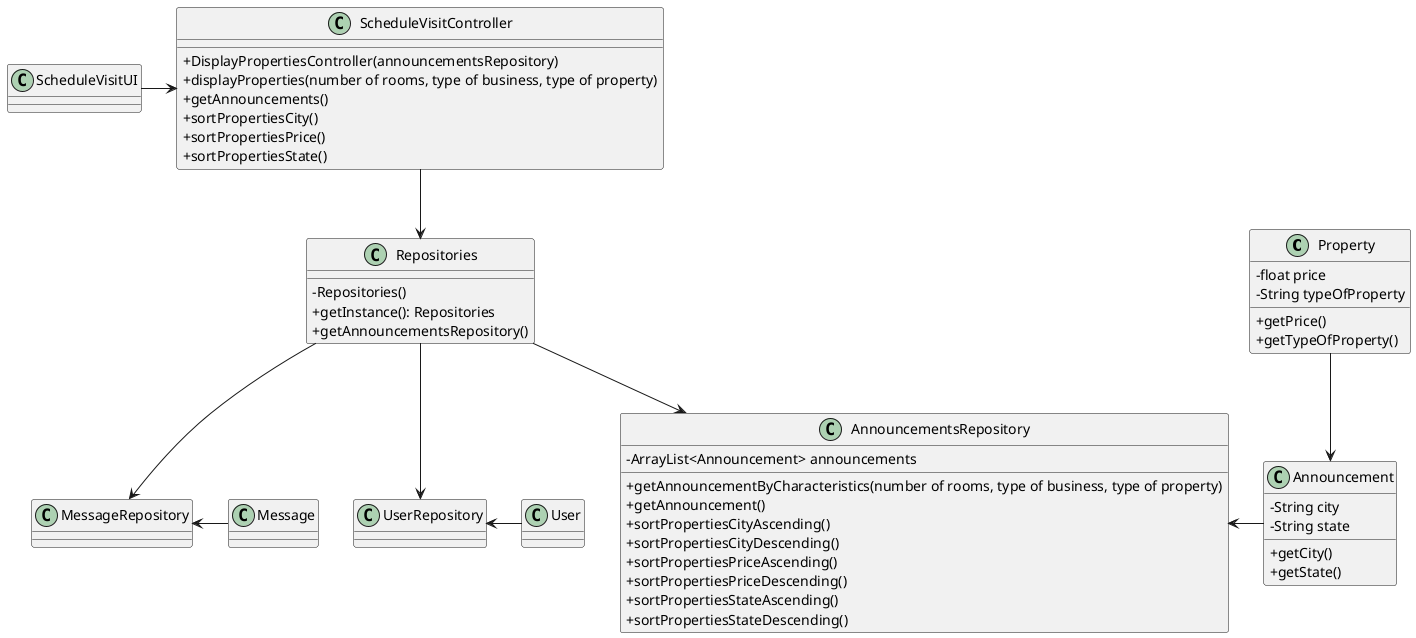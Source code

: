 @startuml
'skinparam monochrome true
skinparam packageStyle rectangle
skinparam shadowing false
skinparam linetype polyline
skinparam linetype orto

skinparam classAttributeIconSize 0

'left to right direction

class Property{
-float price
-String typeOfProperty
+getPrice()
+getTypeOfProperty()
}

class Announcement{
-String city
-String state
+getCity()
+getState()
}


class ScheduleVisitUI{
}

class MessageRepository{
}

class UserRepository{
}

class ScheduleVisitController{
+DisplayPropertiesController(announcementsRepository)
+displayProperties(number of rooms, type of business, type of property)
+getAnnouncements()
+sortPropertiesCity()
+sortPropertiesPrice()
+sortPropertiesState()
}


class Repositories{
-Repositories()
+getInstance(): Repositories
+getAnnouncementsRepository()
}

class AnnouncementsRepository{
-ArrayList<Announcement> announcements
+getAnnouncementByCharacteristics(number of rooms, type of business, type of property)
+getAnnouncement()
+sortPropertiesCityAscending()
+sortPropertiesCityDescending()
+sortPropertiesPriceAscending()
+sortPropertiesPriceDescending()
+sortPropertiesStateAscending()
+sortPropertiesStateDescending()
}

class Message{
}

class User{
}


ScheduleVisitUI -> ScheduleVisitController

ScheduleVisitController --> Repositories

Repositories --> AnnouncementsRepository
Repositories --> UserRepository
Repositories --> MessageRepository

MessageRepository <- Message

UserRepository <- User

AnnouncementsRepository <- Announcement

Property --> Announcement
@enduml